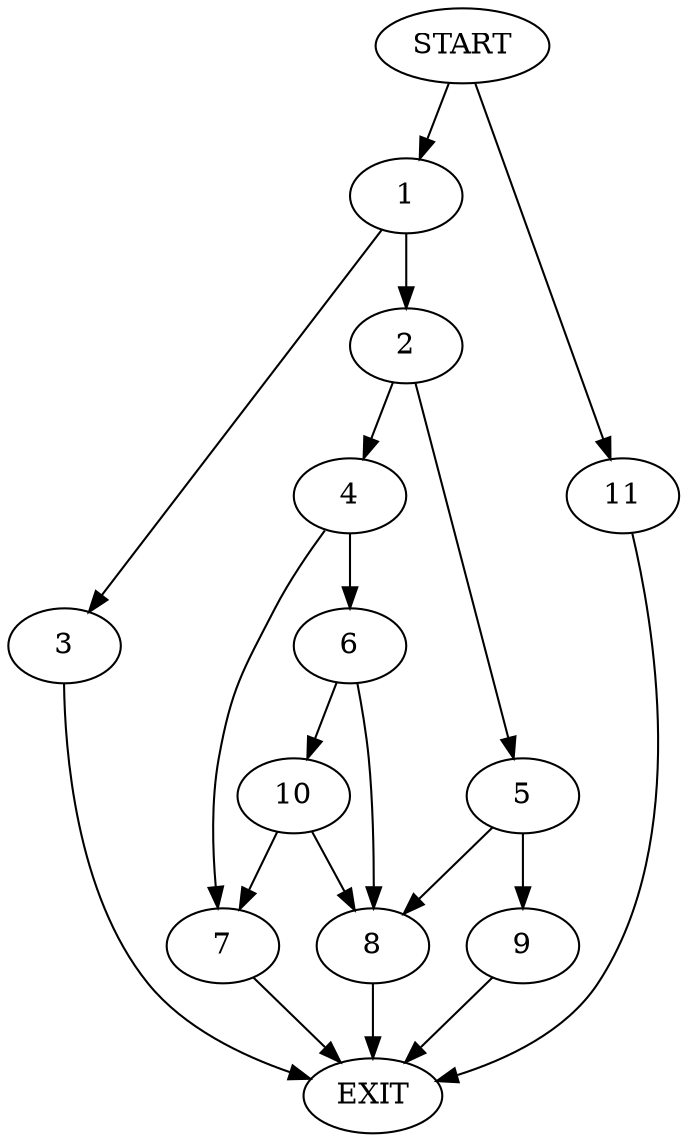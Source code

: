 digraph {
0 [label="START"]
12 [label="EXIT"]
0 -> 1
1 -> 2
1 -> 3
2 -> 4
2 -> 5
3 -> 12
4 -> 6
4 -> 7
5 -> 8
5 -> 9
9 -> 12
8 -> 12
7 -> 12
6 -> 8
6 -> 10
10 -> 8
10 -> 7
0 -> 11
11 -> 12
}

